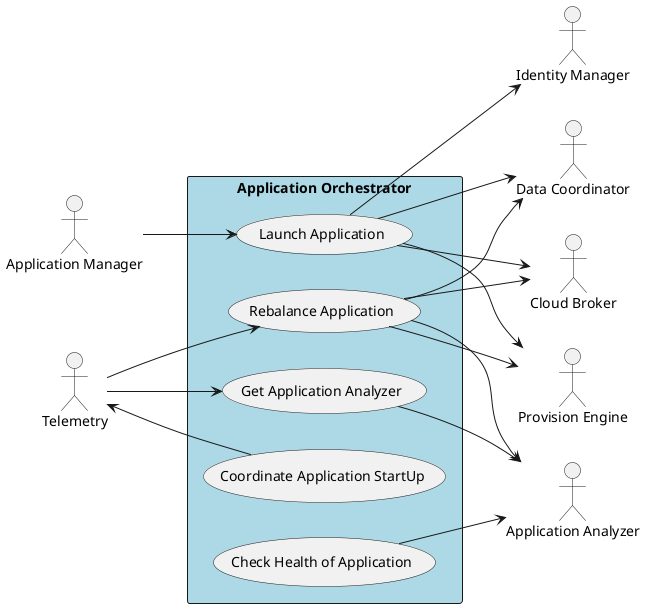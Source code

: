 @startuml
left to right direction

actor :Cloud Broker:
actor :Provision Engine:
actor :Data Coordinator:
actor :Identity Manager:
actor :Telemetry:
actor :Application Manager:
actor :Application Analyzer:

rectangle "Application Orchestrator" #lightblue {
UseCase LA as "Launch Application"
UseCase RA as "Rebalance Application"
UseCase GAA as "Get Application Analyzer"
UseCase CHA as "Check Health of Application"
UseCase CAS as "Coordinate Application StartUp"

:Application Manager: --> LA
LA --> :Identity Manager:
LA --> :Cloud Broker:
LA --> :Provision Engine:
LA --> :Data Coordinator:
GAA --> :Application Analyzer:
RA --> :Application Analyzer:
:Telemetry: --> GAA
:Telemetry: --> RA
RA --> :Cloud Broker:
RA --> :Provision Engine:
RA --> :Data Coordinator:
CHA --> :Application Analyzer:
CAS --> :Telemetry:
}

@enduml
